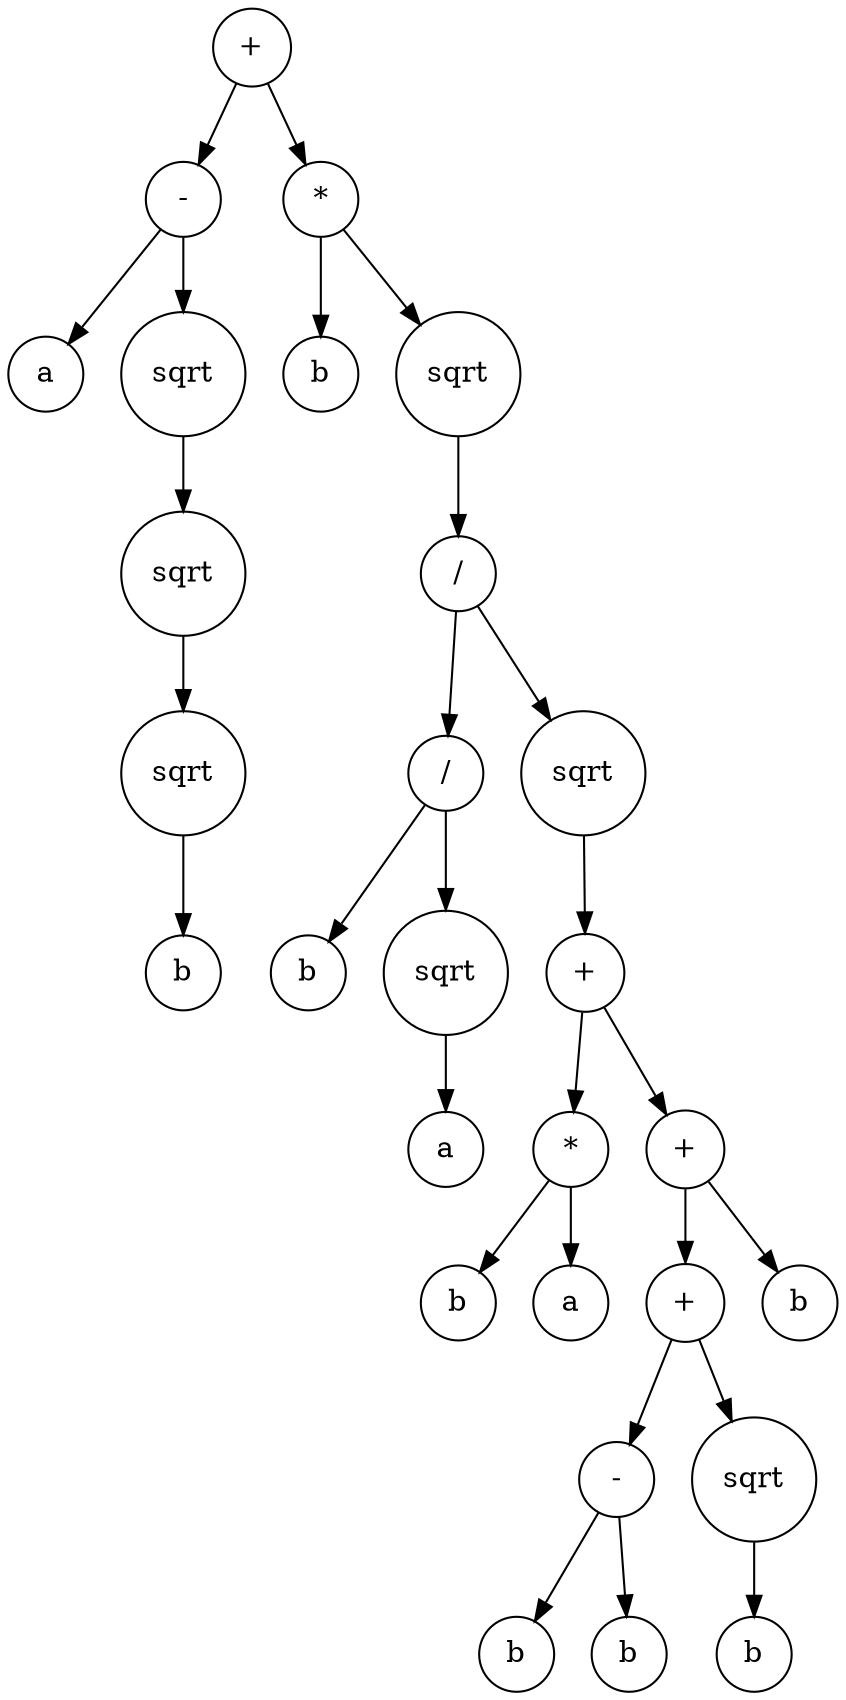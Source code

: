 digraph g {
graph [ordering=out];
node [shape=circle];
n[label = "+"];
n0[label = "-"];
n00[label = "a"];
n0 -> n00;
n01[label = "sqrt"];
n010[label = "sqrt"];
n0100[label = "sqrt"];
n01000[label = "b"];
n0100 -> n01000;
n010 -> n0100;
n01 -> n010;
n0 -> n01;
n -> n0;
n1[label = "*"];
n10[label = "b"];
n1 -> n10;
n11[label = "sqrt"];
n110[label = "/"];
n1100[label = "/"];
n11000[label = "b"];
n1100 -> n11000;
n11001[label = "sqrt"];
n110010[label = "a"];
n11001 -> n110010;
n1100 -> n11001;
n110 -> n1100;
n1101[label = "sqrt"];
n11010[label = "+"];
n110100[label = "*"];
n1101000[label = "b"];
n110100 -> n1101000;
n1101001[label = "a"];
n110100 -> n1101001;
n11010 -> n110100;
n110101[label = "+"];
n1101010[label = "+"];
n11010100[label = "-"];
n110101000[label = "b"];
n11010100 -> n110101000;
n110101001[label = "b"];
n11010100 -> n110101001;
n1101010 -> n11010100;
n11010101[label = "sqrt"];
n110101010[label = "b"];
n11010101 -> n110101010;
n1101010 -> n11010101;
n110101 -> n1101010;
n1101011[label = "b"];
n110101 -> n1101011;
n11010 -> n110101;
n1101 -> n11010;
n110 -> n1101;
n11 -> n110;
n1 -> n11;
n -> n1;
}

